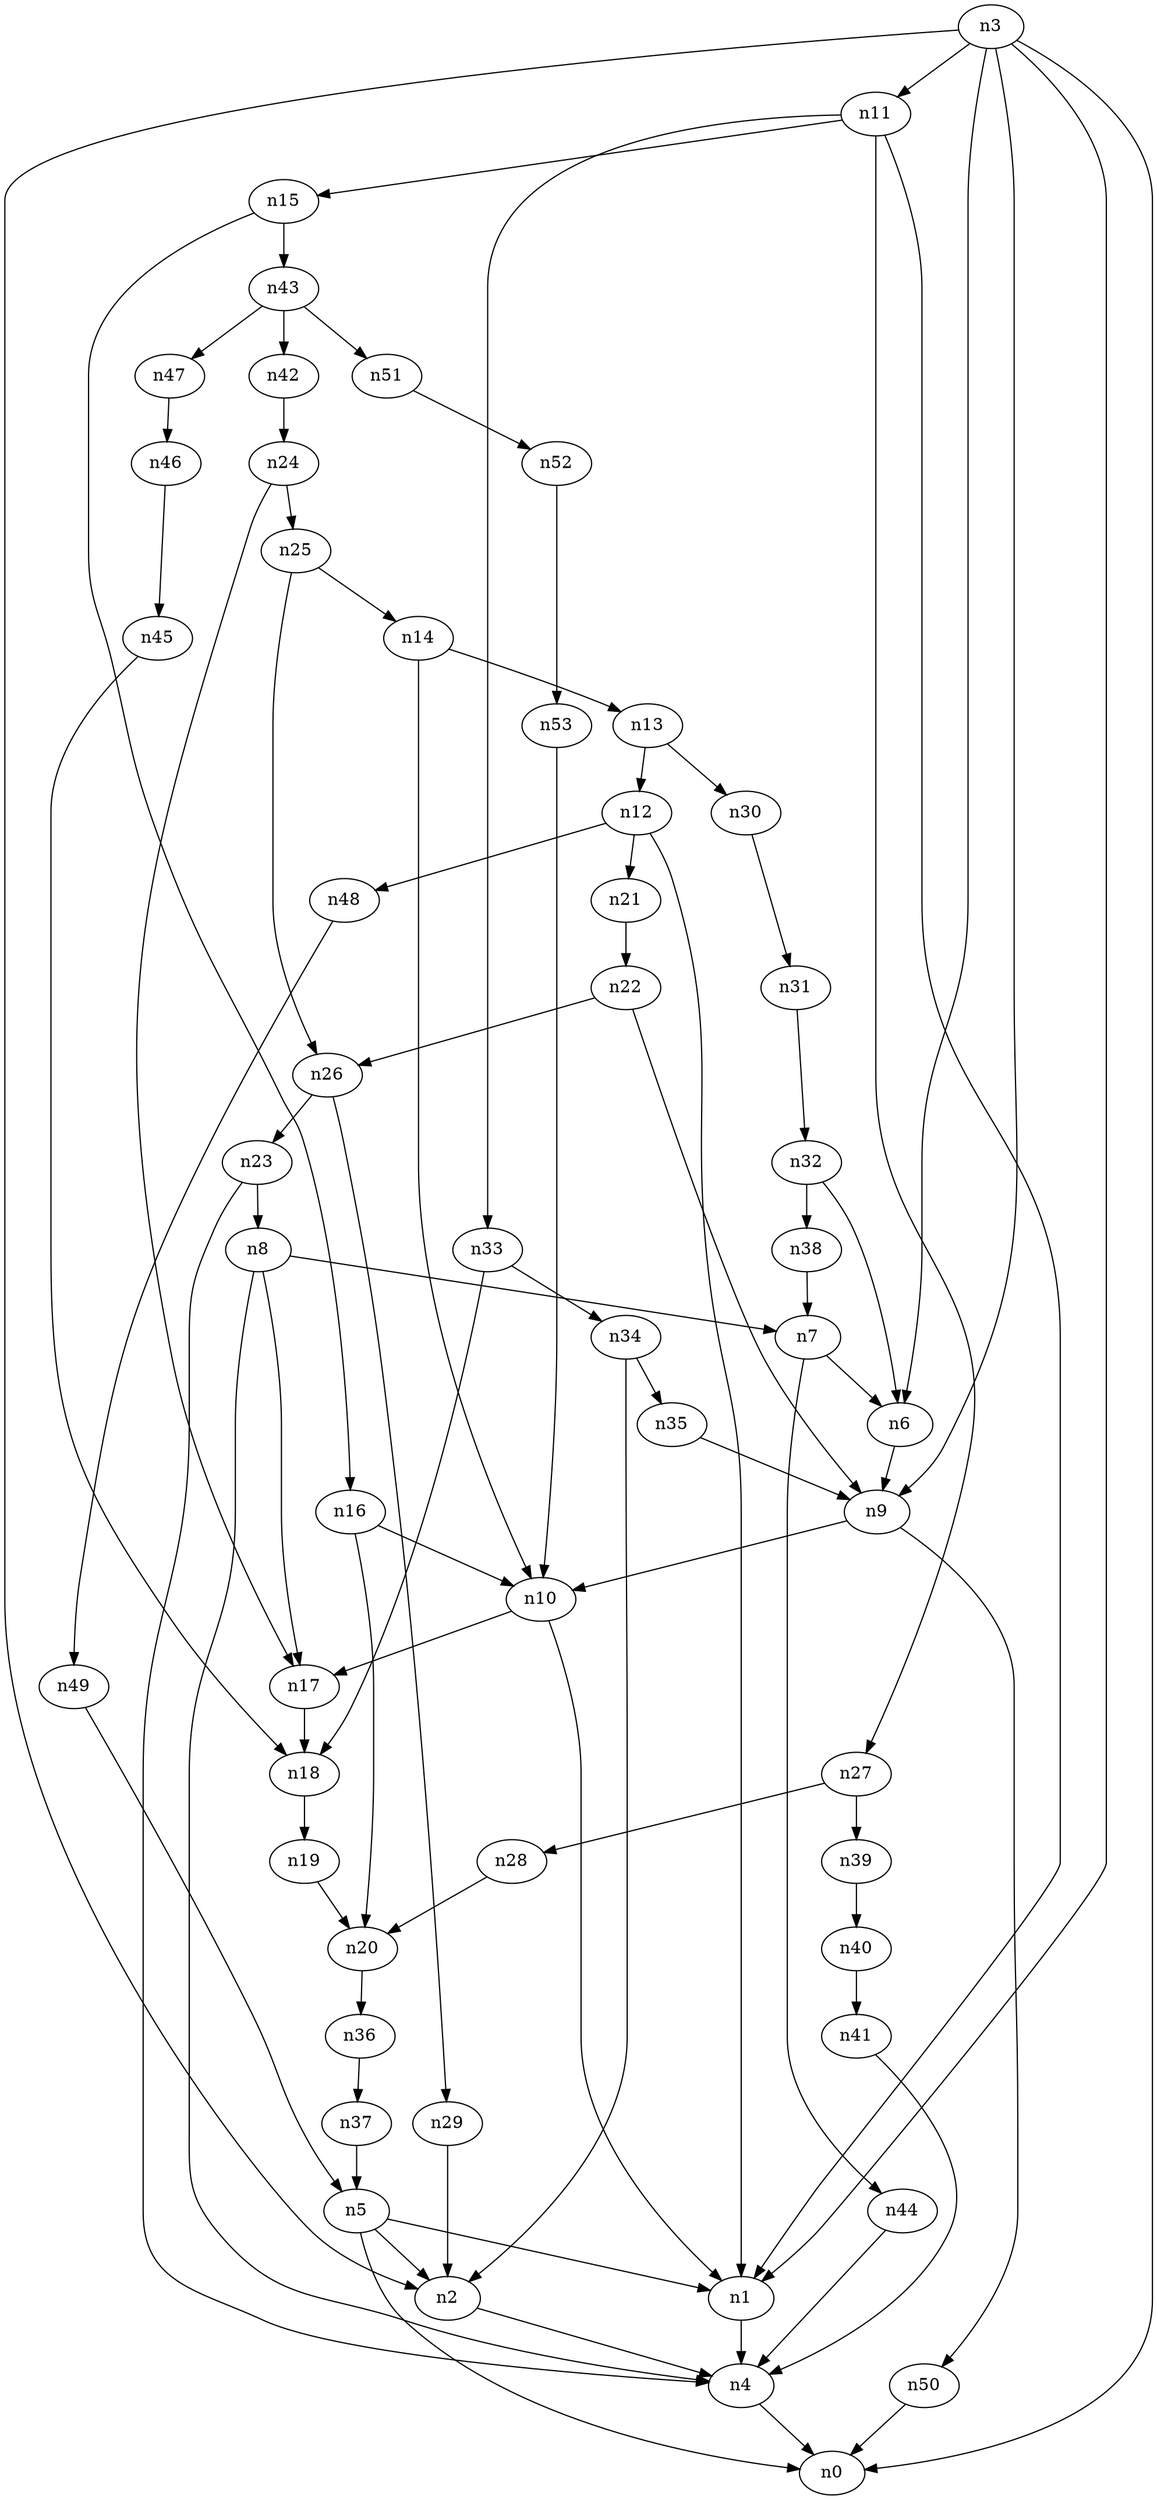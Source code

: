 digraph G {
	n1 -> n4	 [_graphml_id=e4];
	n2 -> n4	 [_graphml_id=e7];
	n3 -> n0	 [_graphml_id=e0];
	n3 -> n1	 [_graphml_id=e3];
	n3 -> n2	 [_graphml_id=e6];
	n3 -> n6	 [_graphml_id=e9];
	n3 -> n9	 [_graphml_id=e13];
	n3 -> n11	 [_graphml_id=e17];
	n4 -> n0	 [_graphml_id=e1];
	n5 -> n0	 [_graphml_id=e2];
	n5 -> n1	 [_graphml_id=e5];
	n5 -> n2	 [_graphml_id=e8];
	n6 -> n9	 [_graphml_id=e27];
	n7 -> n6	 [_graphml_id=e10];
	n7 -> n44	 [_graphml_id=e68];
	n8 -> n4	 [_graphml_id=e12];
	n8 -> n7	 [_graphml_id=e11];
	n8 -> n17	 [_graphml_id=e26];
	n9 -> n10	 [_graphml_id=e14];
	n9 -> n50	 [_graphml_id=e78];
	n10 -> n1	 [_graphml_id=e15];
	n10 -> n17	 [_graphml_id=e25];
	n11 -> n1	 [_graphml_id=e16];
	n11 -> n15	 [_graphml_id=e22];
	n11 -> n27	 [_graphml_id=e41];
	n11 -> n33	 [_graphml_id=e70];
	n12 -> n1	 [_graphml_id=e18];
	n12 -> n21	 [_graphml_id=e32];
	n12 -> n48	 [_graphml_id=e75];
	n13 -> n12	 [_graphml_id=e19];
	n13 -> n30	 [_graphml_id=e47];
	n14 -> n10	 [_graphml_id=e21];
	n14 -> n13	 [_graphml_id=e20];
	n15 -> n16	 [_graphml_id=e23];
	n15 -> n43	 [_graphml_id=e67];
	n16 -> n10	 [_graphml_id=e24];
	n16 -> n20	 [_graphml_id=e31];
	n17 -> n18	 [_graphml_id=e28];
	n18 -> n19	 [_graphml_id=e29];
	n19 -> n20	 [_graphml_id=e30];
	n20 -> n36	 [_graphml_id=e55];
	n21 -> n22	 [_graphml_id=e33];
	n22 -> n9	 [_graphml_id=e34];
	n22 -> n26	 [_graphml_id=e40];
	n23 -> n4	 [_graphml_id=e36];
	n23 -> n8	 [_graphml_id=e35];
	n24 -> n17	 [_graphml_id=e37];
	n24 -> n25	 [_graphml_id=e38];
	n25 -> n14	 [_graphml_id=e46];
	n25 -> n26	 [_graphml_id=e39];
	n26 -> n23	 [_graphml_id=e80];
	n26 -> n29	 [_graphml_id=e45];
	n27 -> n28	 [_graphml_id=e42];
	n27 -> n39	 [_graphml_id=e61];
	n28 -> n20	 [_graphml_id=e43];
	n29 -> n2	 [_graphml_id=e44];
	n30 -> n31	 [_graphml_id=e48];
	n31 -> n32	 [_graphml_id=e49];
	n32 -> n6	 [_graphml_id=e50];
	n32 -> n38	 [_graphml_id=e59];
	n33 -> n18	 [_graphml_id=e51];
	n33 -> n34	 [_graphml_id=e52];
	n34 -> n2	 [_graphml_id=e60];
	n34 -> n35	 [_graphml_id=e53];
	n35 -> n9	 [_graphml_id=e54];
	n36 -> n37	 [_graphml_id=e56];
	n37 -> n5	 [_graphml_id=e57];
	n38 -> n7	 [_graphml_id=e58];
	n39 -> n40	 [_graphml_id=e62];
	n40 -> n41	 [_graphml_id=e63];
	n41 -> n4	 [_graphml_id=e64];
	n42 -> n24	 [_graphml_id=e65];
	n43 -> n42	 [_graphml_id=e66];
	n43 -> n47	 [_graphml_id=e74];
	n43 -> n51	 [_graphml_id=e81];
	n44 -> n4	 [_graphml_id=e69];
	n45 -> n18	 [_graphml_id=e71];
	n46 -> n45	 [_graphml_id=e72];
	n47 -> n46	 [_graphml_id=e73];
	n48 -> n49	 [_graphml_id=e76];
	n49 -> n5	 [_graphml_id=e77];
	n50 -> n0	 [_graphml_id=e79];
	n51 -> n52	 [_graphml_id=e82];
	n52 -> n53	 [_graphml_id=e83];
	n53 -> n10	 [_graphml_id=e84];
}
